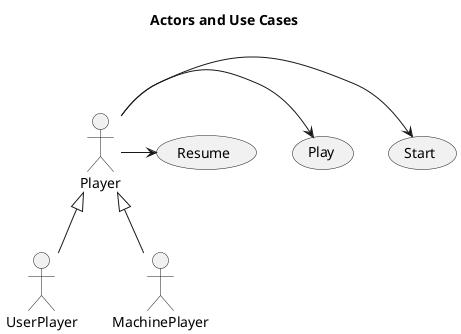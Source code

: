@startuml ActorsandUseCases
title Actors and Use Cases

actor Player
actor UserPlayer
actor MachinePlayer

usecase Start
usecase Play
usecase Resume

Player <|-down- UserPlayer
Player <|-down- MachinePlayer
Player -right-> Start
Player -right-> Play
Player -right-> Resume
@enduml

@startuml UseCasesContext
title Use CasesContext

state INITIAL
state IN_GAME
state OUT_GAME
state if1 <<choice>>
state if2 <<choice>>

[*] --> INITIAL
INITIAL --> IN_GAME : Start
IN_GAME --> if1 : Play
    if1 --> IN_GAME
if1 --> OUT_GAME : [IsFinished]
OUT_GAME --> if2 : Rsume
    if2 --> INITIAL : [IsContinue]
if2 --> [*]
@enduml

@startuml StartUseCaseSpecification
title Start Use Case Specification

state INITIAL
state IN_GAME
state A as " "
state B as " "

[*] --> INITIAL
INITIAL --> A : Player requests to Start a new game
A --> B : The system displays Title and Board
B --> IN_GAME : The system allows Play
IN_GAME --> [*]
@enduml

@startuml PlayUseCaseSpecification
title Play Use Case Specification

state IN_GAME
state A as " "
state B as " "
state C as " "
state D as " "
state E as " "
state F as " "
state H as " "
state if1 <<choice>>
state if2 <<choice>>

[*] --> IN_GAME
IN_GAME --> A : Current player requests to Play
A --> H : The system requests Introduces a colunm to Drop the token
H --> if1 : Player introduces the colunm to Drop
    if1 --> E : [error]
        note on link
            The colunm is out of range
            The colunm is complete
        endnote
    E --> F : The system displays error message
    F --> [*] : The system allows Play
if1 --> B 
B --> C : The system displays updated board with a new token
C --> if2 
    if2 --> F
if2 --> D : [IsFinished]
D --> OUT_GAME : The system displays message results
    note on link
        Winner message
        Tied message
    endnote
OUT_GAME --> [*] : The system allows Resume

@enduml


@startuml ResumeUseCaseSpecification
title Resume Use Case Specification

state OUT_GAME
state EXIT
state INITIAL
state A as " "
state if <<choice>>

[*] --> OUT_GAME
OUT_GAME --> A : Player requests to Resume
A --> if : The system requests Continue
    if --> EXIT : Player introduces Not
    EXIT --> [*]
if --> INITIAL : Player introduces Yes
INITIAL --> [*]
@enduml